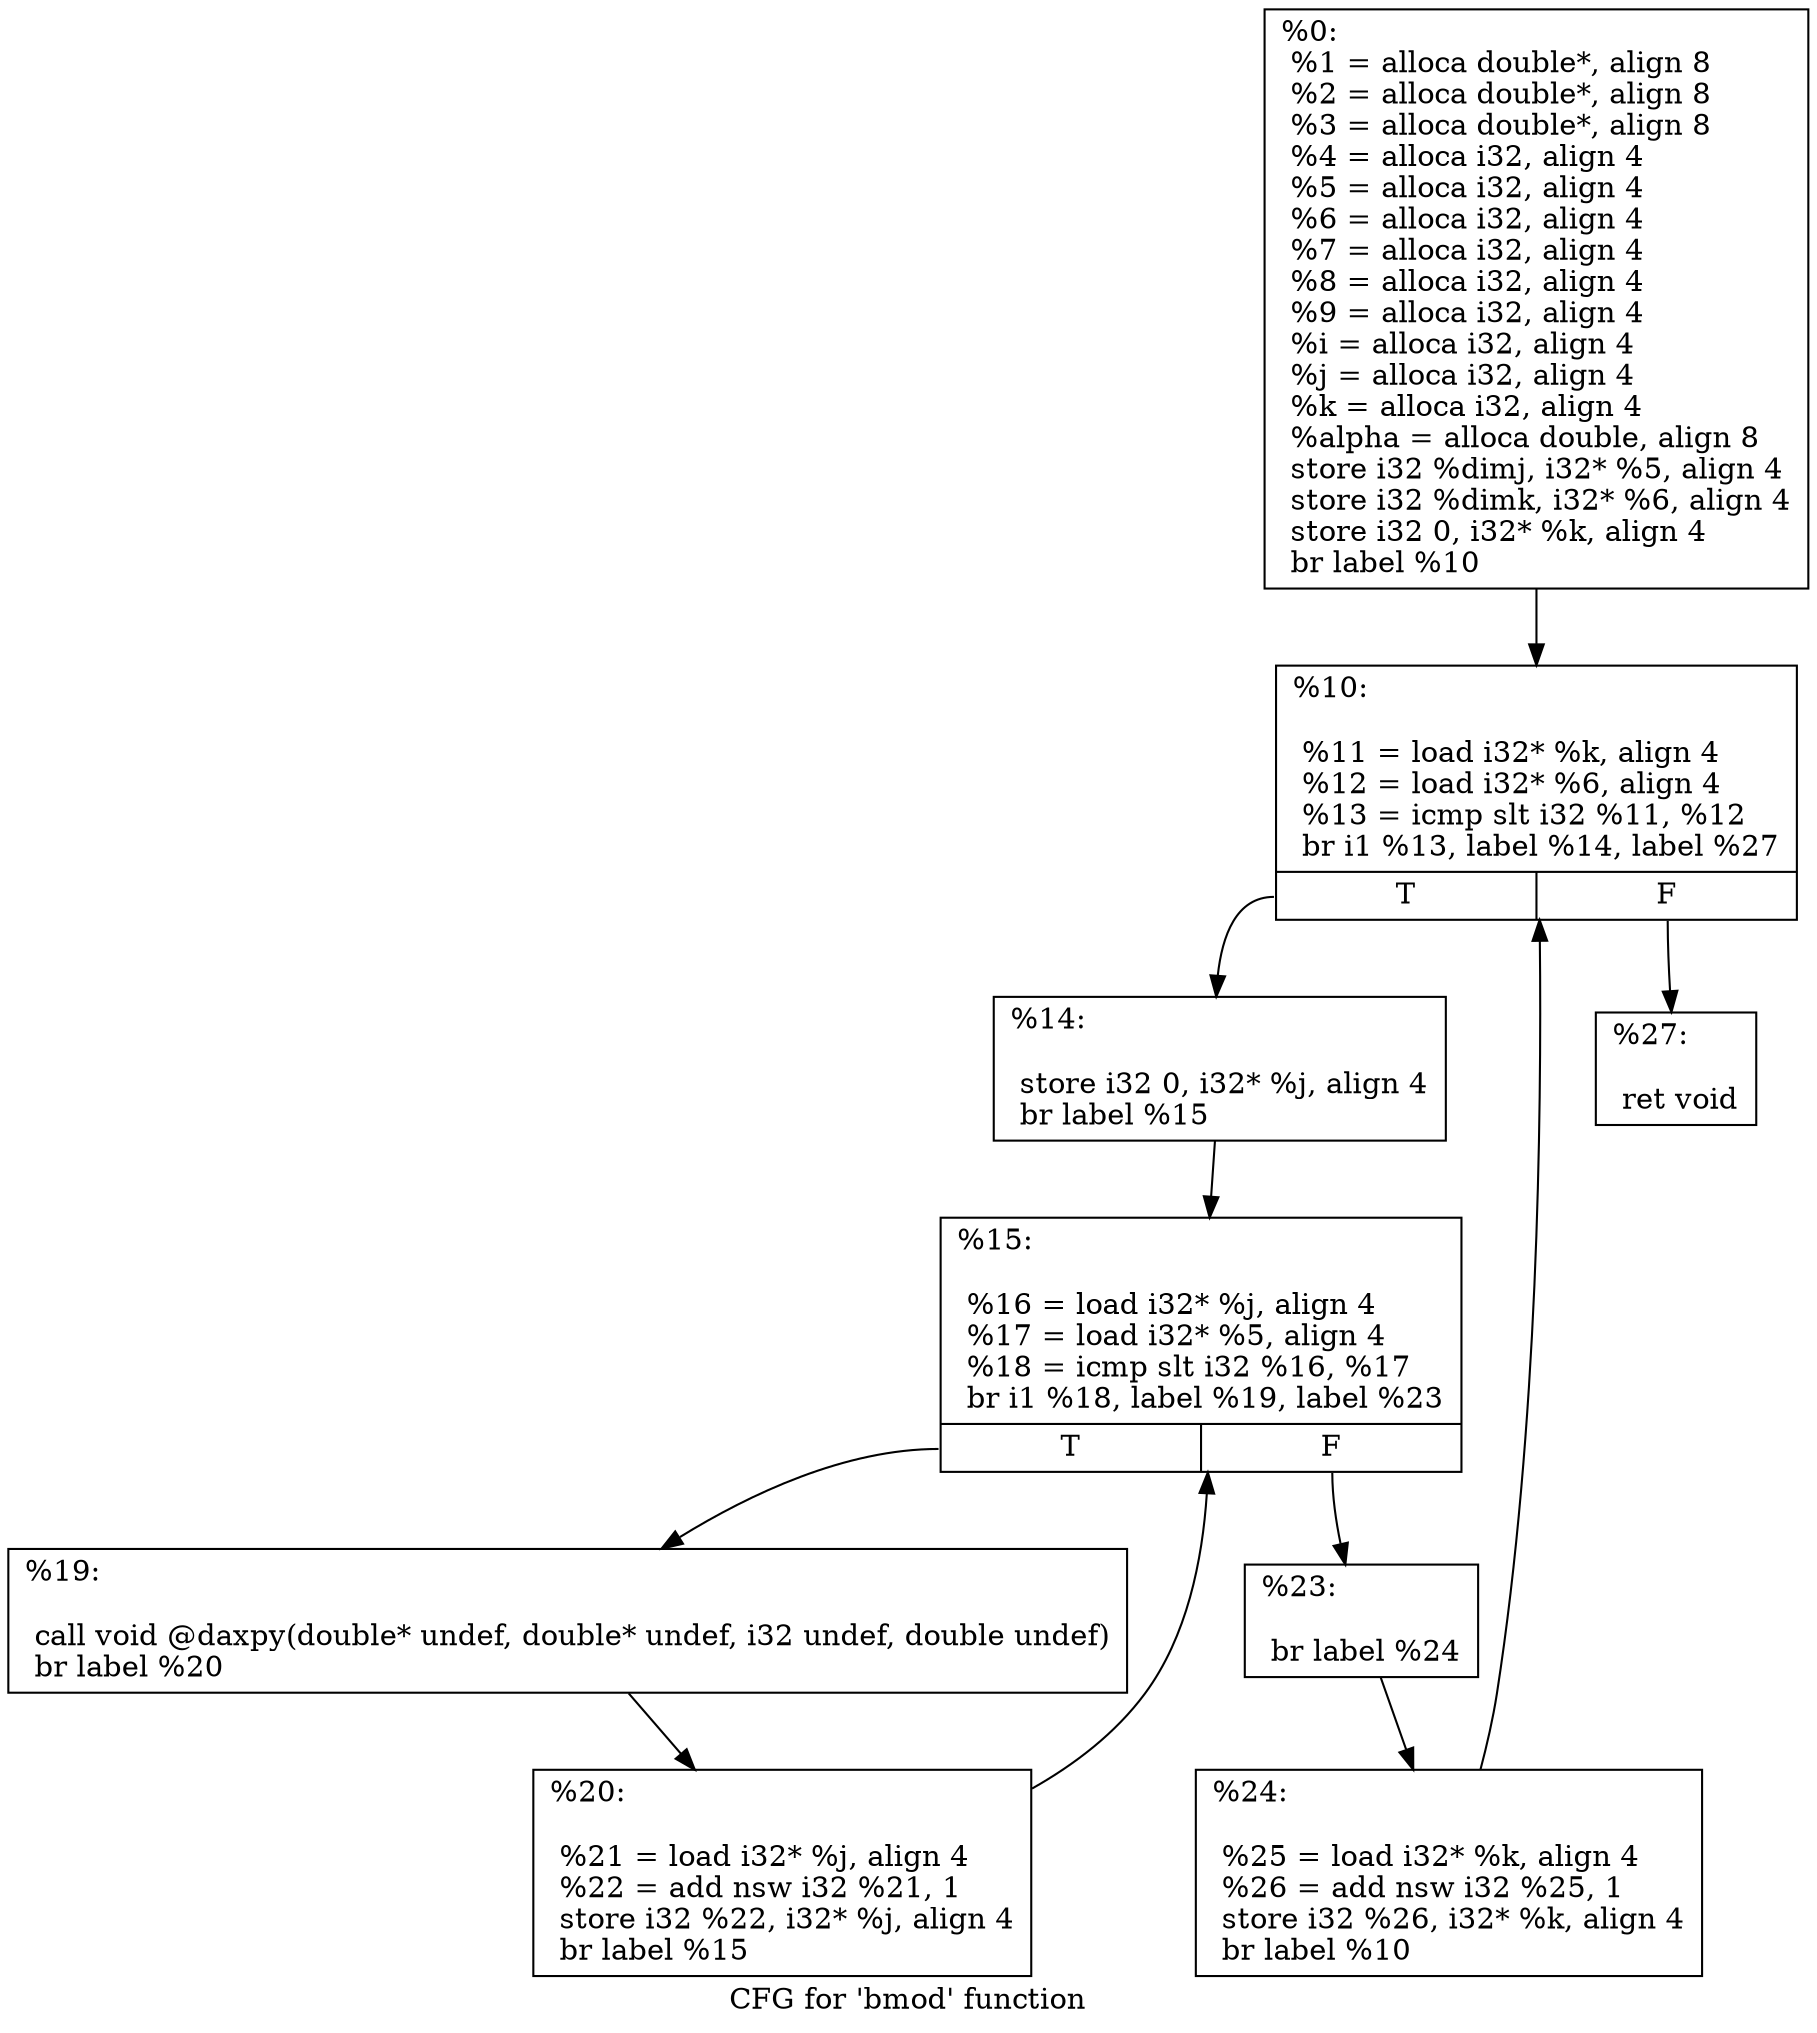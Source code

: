 digraph "CFG for 'bmod' function" {
	label="CFG for 'bmod' function";

	Node0x2bcd680 [shape=record,label="{%0:\l  %1 = alloca double*, align 8\l  %2 = alloca double*, align 8\l  %3 = alloca double*, align 8\l  %4 = alloca i32, align 4\l  %5 = alloca i32, align 4\l  %6 = alloca i32, align 4\l  %7 = alloca i32, align 4\l  %8 = alloca i32, align 4\l  %9 = alloca i32, align 4\l  %i = alloca i32, align 4\l  %j = alloca i32, align 4\l  %k = alloca i32, align 4\l  %alpha = alloca double, align 8\l  store i32 %dimj, i32* %5, align 4\l  store i32 %dimk, i32* %6, align 4\l  store i32 0, i32* %k, align 4\l  br label %10\l}"];
	Node0x2bcd680 -> Node0x2bcd6e0;
	Node0x2bcd6e0 [shape=record,label="{%10:\l\l  %11 = load i32* %k, align 4\l  %12 = load i32* %6, align 4\l  %13 = icmp slt i32 %11, %12\l  br i1 %13, label %14, label %27\l|{<s0>T|<s1>F}}"];
	Node0x2bcd6e0:s0 -> Node0x2bcd740;
	Node0x2bcd6e0:s1 -> Node0x2bcd980;
	Node0x2bcd740 [shape=record,label="{%14:\l\l  store i32 0, i32* %j, align 4\l  br label %15\l}"];
	Node0x2bcd740 -> Node0x2bcd7a0;
	Node0x2bcd7a0 [shape=record,label="{%15:\l\l  %16 = load i32* %j, align 4\l  %17 = load i32* %5, align 4\l  %18 = icmp slt i32 %16, %17\l  br i1 %18, label %19, label %23\l|{<s0>T|<s1>F}}"];
	Node0x2bcd7a0:s0 -> Node0x2bcd800;
	Node0x2bcd7a0:s1 -> Node0x2bcd8c0;
	Node0x2bcd800 [shape=record,label="{%19:\l\l  call void @daxpy(double* undef, double* undef, i32 undef, double undef)\l  br label %20\l}"];
	Node0x2bcd800 -> Node0x2bcd860;
	Node0x2bcd860 [shape=record,label="{%20:\l\l  %21 = load i32* %j, align 4\l  %22 = add nsw i32 %21, 1\l  store i32 %22, i32* %j, align 4\l  br label %15\l}"];
	Node0x2bcd860 -> Node0x2bcd7a0;
	Node0x2bcd8c0 [shape=record,label="{%23:\l\l  br label %24\l}"];
	Node0x2bcd8c0 -> Node0x2bcd920;
	Node0x2bcd920 [shape=record,label="{%24:\l\l  %25 = load i32* %k, align 4\l  %26 = add nsw i32 %25, 1\l  store i32 %26, i32* %k, align 4\l  br label %10\l}"];
	Node0x2bcd920 -> Node0x2bcd6e0;
	Node0x2bcd980 [shape=record,label="{%27:\l\l  ret void\l}"];
}
